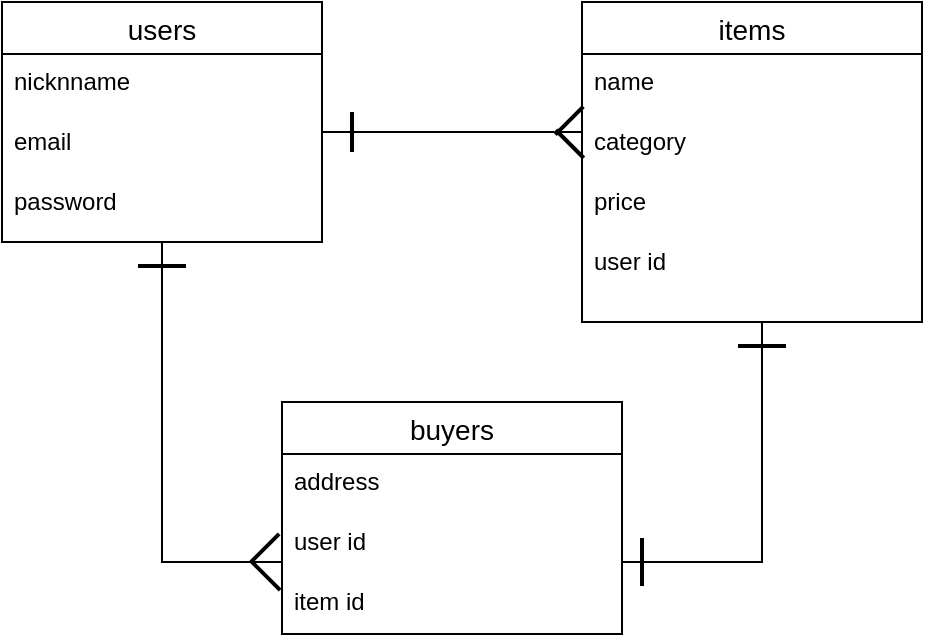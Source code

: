 <mxfile>
    <diagram id="qCEASV3LX6-Q4tUeIubM" name="ページ1">
        <mxGraphModel dx="632" dy="502" grid="1" gridSize="10" guides="1" tooltips="1" connect="1" arrows="1" fold="1" page="1" pageScale="1" pageWidth="827" pageHeight="1169" math="0" shadow="0">
            <root>
                <mxCell id="0"/>
                <mxCell id="1" parent="0"/>
                <mxCell id="2" value="users" style="swimlane;fontStyle=0;childLayout=stackLayout;horizontal=1;startSize=26;horizontalStack=0;resizeParent=1;resizeParentMax=0;resizeLast=0;collapsible=1;marginBottom=0;align=center;fontSize=14;" vertex="1" parent="1">
                    <mxGeometry x="30" y="160" width="160" height="120" as="geometry"/>
                </mxCell>
                <mxCell id="3" value="nicknname" style="text;strokeColor=none;fillColor=none;spacingLeft=4;spacingRight=4;overflow=hidden;rotatable=0;points=[[0,0.5],[1,0.5]];portConstraint=eastwest;fontSize=12;" vertex="1" parent="2">
                    <mxGeometry y="26" width="160" height="30" as="geometry"/>
                </mxCell>
                <mxCell id="4" value="email" style="text;strokeColor=none;fillColor=none;spacingLeft=4;spacingRight=4;overflow=hidden;rotatable=0;points=[[0,0.5],[1,0.5]];portConstraint=eastwest;fontSize=12;" vertex="1" parent="2">
                    <mxGeometry y="56" width="160" height="30" as="geometry"/>
                </mxCell>
                <mxCell id="5" value="password" style="text;strokeColor=none;fillColor=none;spacingLeft=4;spacingRight=4;overflow=hidden;rotatable=0;points=[[0,0.5],[1,0.5]];portConstraint=eastwest;fontSize=12;" vertex="1" parent="2">
                    <mxGeometry y="86" width="160" height="34" as="geometry"/>
                </mxCell>
                <mxCell id="13" value="items" style="swimlane;fontStyle=0;childLayout=stackLayout;horizontal=1;startSize=26;horizontalStack=0;resizeParent=1;resizeParentMax=0;resizeLast=0;collapsible=1;marginBottom=0;align=center;fontSize=14;" vertex="1" parent="1">
                    <mxGeometry x="320" y="160" width="170" height="160" as="geometry"/>
                </mxCell>
                <mxCell id="14" value="name" style="text;strokeColor=none;fillColor=none;spacingLeft=4;spacingRight=4;overflow=hidden;rotatable=0;points=[[0,0.5],[1,0.5]];portConstraint=eastwest;fontSize=12;" vertex="1" parent="13">
                    <mxGeometry y="26" width="170" height="30" as="geometry"/>
                </mxCell>
                <mxCell id="15" value="category" style="text;strokeColor=none;fillColor=none;spacingLeft=4;spacingRight=4;overflow=hidden;rotatable=0;points=[[0,0.5],[1,0.5]];portConstraint=eastwest;fontSize=12;" vertex="1" parent="13">
                    <mxGeometry y="56" width="170" height="30" as="geometry"/>
                </mxCell>
                <mxCell id="16" value="price" style="text;strokeColor=none;fillColor=none;spacingLeft=4;spacingRight=4;overflow=hidden;rotatable=0;points=[[0,0.5],[1,0.5]];portConstraint=eastwest;fontSize=12;" vertex="1" parent="13">
                    <mxGeometry y="86" width="170" height="30" as="geometry"/>
                </mxCell>
                <mxCell id="19" value="user id" style="text;strokeColor=none;fillColor=none;spacingLeft=4;spacingRight=4;overflow=hidden;rotatable=0;points=[[0,0.5],[1,0.5]];portConstraint=eastwest;fontSize=12;rounded=1;sketch=1;hachureGap=4;jiggle=2;curveFitting=1;fontFamily=Helvetica;" vertex="1" parent="13">
                    <mxGeometry y="116" width="170" height="44" as="geometry"/>
                </mxCell>
                <mxCell id="23" value="" style="line;strokeWidth=1;rotatable=0;dashed=0;labelPosition=right;align=left;verticalAlign=middle;spacingTop=0;spacingLeft=6;points=[];portConstraint=eastwest;rounded=1;sketch=0;hachureGap=4;jiggle=2;curveFitting=1;fontFamily=Helvetica;fontSize=20;" vertex="1" parent="1">
                    <mxGeometry x="190" y="220" width="130" height="10" as="geometry"/>
                </mxCell>
                <mxCell id="25" value="" style="line;strokeWidth=2;direction=south;html=1;rounded=1;sketch=0;hachureGap=4;jiggle=2;curveFitting=1;fontFamily=Helvetica;fontSize=20;" vertex="1" parent="1">
                    <mxGeometry x="200" y="215" width="10" height="20" as="geometry"/>
                </mxCell>
                <mxCell id="26" value="" style="line;strokeWidth=2;direction=south;html=1;rounded=1;sketch=0;hachureGap=4;jiggle=2;curveFitting=1;fontFamily=Helvetica;fontSize=20;rotation=45;" vertex="1" parent="1">
                    <mxGeometry x="308.66" y="209.45" width="10" height="19.78" as="geometry"/>
                </mxCell>
                <mxCell id="27" value="" style="line;strokeWidth=2;direction=south;html=1;rounded=1;sketch=0;hachureGap=4;jiggle=2;curveFitting=1;fontFamily=Helvetica;fontSize=20;rotation=135;" vertex="1" parent="1">
                    <mxGeometry x="253.89" y="221.11" width="120" height="19.78" as="geometry"/>
                </mxCell>
                <mxCell id="28" value="buyers" style="swimlane;fontStyle=0;childLayout=stackLayout;horizontal=1;startSize=26;horizontalStack=0;resizeParent=1;resizeParentMax=0;resizeLast=0;collapsible=1;marginBottom=0;align=center;fontSize=14;" vertex="1" parent="1">
                    <mxGeometry x="170" y="360" width="170" height="116" as="geometry"/>
                </mxCell>
                <mxCell id="29" value="address" style="text;strokeColor=none;fillColor=none;spacingLeft=4;spacingRight=4;overflow=hidden;rotatable=0;points=[[0,0.5],[1,0.5]];portConstraint=eastwest;fontSize=12;" vertex="1" parent="28">
                    <mxGeometry y="26" width="170" height="30" as="geometry"/>
                </mxCell>
                <mxCell id="30" value="user id" style="text;strokeColor=none;fillColor=none;spacingLeft=4;spacingRight=4;overflow=hidden;rotatable=0;points=[[0,0.5],[1,0.5]];portConstraint=eastwest;fontSize=12;" vertex="1" parent="28">
                    <mxGeometry y="56" width="170" height="30" as="geometry"/>
                </mxCell>
                <mxCell id="31" value="item id" style="text;strokeColor=none;fillColor=none;spacingLeft=4;spacingRight=4;overflow=hidden;rotatable=0;points=[[0,0.5],[1,0.5]];portConstraint=eastwest;fontSize=12;" vertex="1" parent="28">
                    <mxGeometry y="86" width="170" height="30" as="geometry"/>
                </mxCell>
                <mxCell id="32" value="" style="shape=partialRectangle;whiteSpace=wrap;html=1;top=0;left=0;fillColor=none;rounded=1;sketch=0;hachureGap=4;jiggle=2;curveFitting=1;fontFamily=Helvetica;fontSize=20;" vertex="1" parent="1">
                    <mxGeometry x="340" y="320" width="70" height="120" as="geometry"/>
                </mxCell>
                <mxCell id="36" value="" style="line;strokeWidth=2;direction=south;html=1;rounded=1;sketch=0;hachureGap=4;jiggle=2;curveFitting=1;fontFamily=Helvetica;fontSize=20;rotation=90;" vertex="1" parent="1">
                    <mxGeometry x="405" y="320" width="10" height="24" as="geometry"/>
                </mxCell>
                <mxCell id="37" value="" style="line;strokeWidth=2;direction=south;html=1;rounded=1;sketch=0;hachureGap=4;jiggle=2;curveFitting=1;fontFamily=Helvetica;fontSize=20;rotation=-180;" vertex="1" parent="1">
                    <mxGeometry x="345" y="428" width="10" height="24" as="geometry"/>
                </mxCell>
                <mxCell id="39" value="" style="shape=partialRectangle;whiteSpace=wrap;html=1;top=0;left=0;fillColor=none;rounded=1;sketch=0;hachureGap=4;jiggle=2;curveFitting=1;fontFamily=Helvetica;fontSize=20;direction=south;" vertex="1" parent="1">
                    <mxGeometry x="110" y="280" width="60" height="160" as="geometry"/>
                </mxCell>
                <mxCell id="41" value="" style="line;strokeWidth=2;direction=south;html=1;rounded=1;sketch=0;hachureGap=4;jiggle=2;curveFitting=1;fontFamily=Helvetica;fontSize=20;rotation=90;" vertex="1" parent="1">
                    <mxGeometry x="105" y="280" width="10" height="24" as="geometry"/>
                </mxCell>
                <mxCell id="42" value="" style="line;strokeWidth=2;direction=south;html=1;rounded=1;sketch=0;hachureGap=4;jiggle=2;curveFitting=1;fontFamily=Helvetica;fontSize=20;rotation=135;" vertex="1" parent="1">
                    <mxGeometry x="157" y="437" width="10" height="20" as="geometry"/>
                </mxCell>
                <mxCell id="45" value="" style="line;strokeWidth=2;direction=south;html=1;rounded=1;sketch=0;hachureGap=4;jiggle=2;curveFitting=1;fontFamily=Helvetica;fontSize=20;rotation=45;" vertex="1" parent="1">
                    <mxGeometry x="155" y="423" width="13" height="20" as="geometry"/>
                </mxCell>
            </root>
        </mxGraphModel>
    </diagram>
</mxfile>